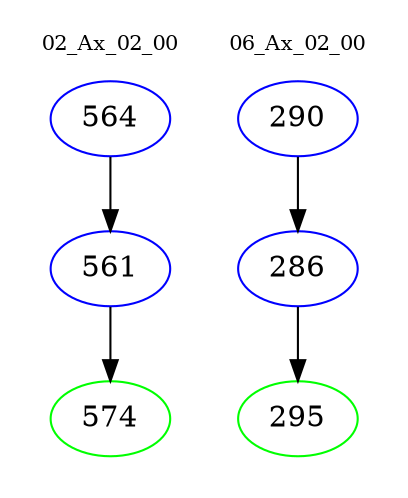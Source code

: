 digraph{
subgraph cluster_0 {
color = white
label = "02_Ax_02_00";
fontsize=10;
T0_564 [label="564", color="blue"]
T0_564 -> T0_561 [color="black"]
T0_561 [label="561", color="blue"]
T0_561 -> T0_574 [color="black"]
T0_574 [label="574", color="green"]
}
subgraph cluster_1 {
color = white
label = "06_Ax_02_00";
fontsize=10;
T1_290 [label="290", color="blue"]
T1_290 -> T1_286 [color="black"]
T1_286 [label="286", color="blue"]
T1_286 -> T1_295 [color="black"]
T1_295 [label="295", color="green"]
}
}
